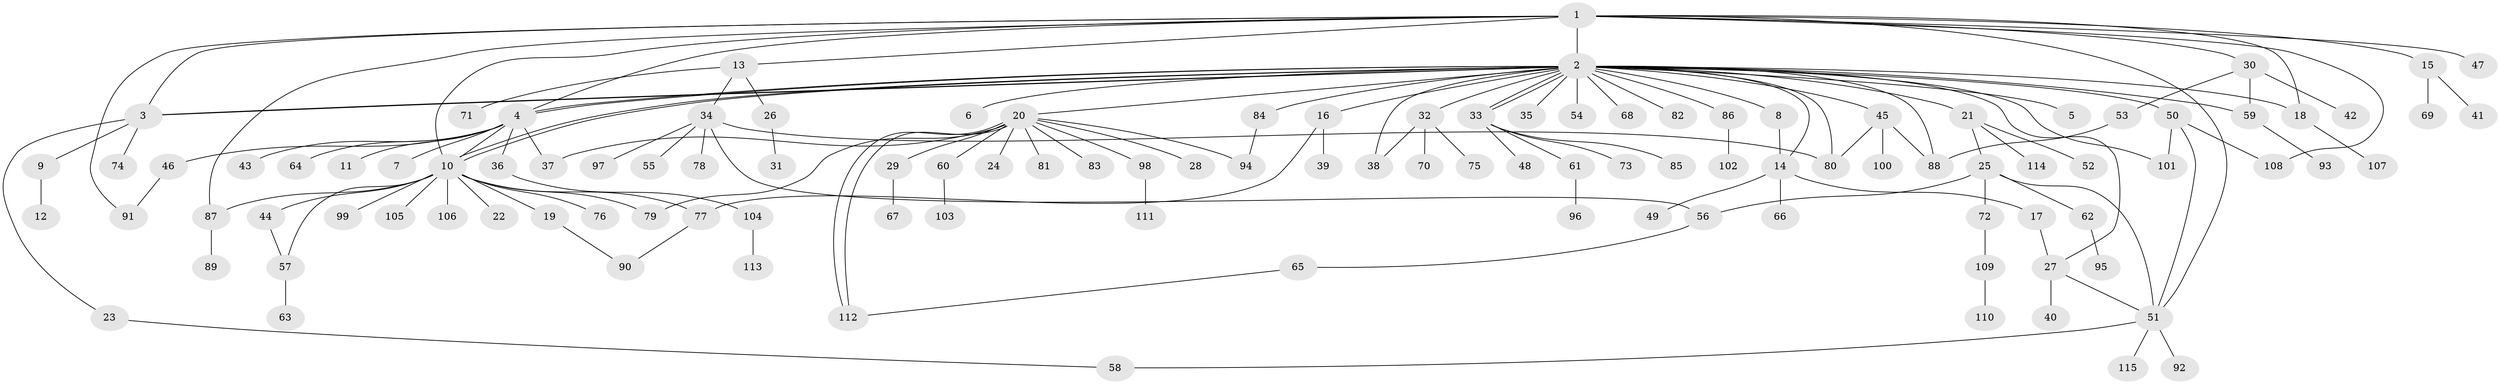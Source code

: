 // coarse degree distribution, {14: 0.011363636363636364, 28: 0.011363636363636364, 10: 0.011363636363636364, 1: 0.5340909090909091, 2: 0.22727272727272727, 15: 0.011363636363636364, 3: 0.07954545454545454, 5: 0.045454545454545456, 13: 0.011363636363636364, 4: 0.03409090909090909, 7: 0.022727272727272728}
// Generated by graph-tools (version 1.1) at 2025/23/03/03/25 07:23:50]
// undirected, 115 vertices, 148 edges
graph export_dot {
graph [start="1"]
  node [color=gray90,style=filled];
  1;
  2;
  3;
  4;
  5;
  6;
  7;
  8;
  9;
  10;
  11;
  12;
  13;
  14;
  15;
  16;
  17;
  18;
  19;
  20;
  21;
  22;
  23;
  24;
  25;
  26;
  27;
  28;
  29;
  30;
  31;
  32;
  33;
  34;
  35;
  36;
  37;
  38;
  39;
  40;
  41;
  42;
  43;
  44;
  45;
  46;
  47;
  48;
  49;
  50;
  51;
  52;
  53;
  54;
  55;
  56;
  57;
  58;
  59;
  60;
  61;
  62;
  63;
  64;
  65;
  66;
  67;
  68;
  69;
  70;
  71;
  72;
  73;
  74;
  75;
  76;
  77;
  78;
  79;
  80;
  81;
  82;
  83;
  84;
  85;
  86;
  87;
  88;
  89;
  90;
  91;
  92;
  93;
  94;
  95;
  96;
  97;
  98;
  99;
  100;
  101;
  102;
  103;
  104;
  105;
  106;
  107;
  108;
  109;
  110;
  111;
  112;
  113;
  114;
  115;
  1 -- 2;
  1 -- 3;
  1 -- 4;
  1 -- 10;
  1 -- 13;
  1 -- 15;
  1 -- 18;
  1 -- 30;
  1 -- 47;
  1 -- 51;
  1 -- 87;
  1 -- 91;
  1 -- 108;
  2 -- 3;
  2 -- 3;
  2 -- 4;
  2 -- 4;
  2 -- 5;
  2 -- 6;
  2 -- 8;
  2 -- 10;
  2 -- 10;
  2 -- 14;
  2 -- 16;
  2 -- 18;
  2 -- 20;
  2 -- 21;
  2 -- 27;
  2 -- 32;
  2 -- 33;
  2 -- 33;
  2 -- 35;
  2 -- 38;
  2 -- 45;
  2 -- 50;
  2 -- 54;
  2 -- 59;
  2 -- 68;
  2 -- 80;
  2 -- 82;
  2 -- 84;
  2 -- 86;
  2 -- 88;
  2 -- 101;
  3 -- 9;
  3 -- 23;
  3 -- 74;
  4 -- 7;
  4 -- 10;
  4 -- 11;
  4 -- 36;
  4 -- 37;
  4 -- 43;
  4 -- 46;
  4 -- 64;
  8 -- 14;
  9 -- 12;
  10 -- 19;
  10 -- 22;
  10 -- 44;
  10 -- 57;
  10 -- 76;
  10 -- 77;
  10 -- 79;
  10 -- 87;
  10 -- 99;
  10 -- 105;
  10 -- 106;
  13 -- 26;
  13 -- 34;
  13 -- 71;
  14 -- 17;
  14 -- 49;
  14 -- 66;
  15 -- 41;
  15 -- 69;
  16 -- 39;
  16 -- 77;
  17 -- 27;
  18 -- 107;
  19 -- 90;
  20 -- 24;
  20 -- 28;
  20 -- 29;
  20 -- 37;
  20 -- 60;
  20 -- 79;
  20 -- 81;
  20 -- 83;
  20 -- 94;
  20 -- 98;
  20 -- 112;
  20 -- 112;
  21 -- 25;
  21 -- 52;
  21 -- 114;
  23 -- 58;
  25 -- 51;
  25 -- 56;
  25 -- 62;
  25 -- 72;
  26 -- 31;
  27 -- 40;
  27 -- 51;
  29 -- 67;
  30 -- 42;
  30 -- 53;
  30 -- 59;
  32 -- 38;
  32 -- 70;
  32 -- 75;
  33 -- 48;
  33 -- 61;
  33 -- 73;
  33 -- 85;
  34 -- 55;
  34 -- 56;
  34 -- 78;
  34 -- 80;
  34 -- 97;
  36 -- 104;
  44 -- 57;
  45 -- 80;
  45 -- 88;
  45 -- 100;
  46 -- 91;
  50 -- 51;
  50 -- 101;
  50 -- 108;
  51 -- 58;
  51 -- 92;
  51 -- 115;
  53 -- 88;
  56 -- 65;
  57 -- 63;
  59 -- 93;
  60 -- 103;
  61 -- 96;
  62 -- 95;
  65 -- 112;
  72 -- 109;
  77 -- 90;
  84 -- 94;
  86 -- 102;
  87 -- 89;
  98 -- 111;
  104 -- 113;
  109 -- 110;
}
